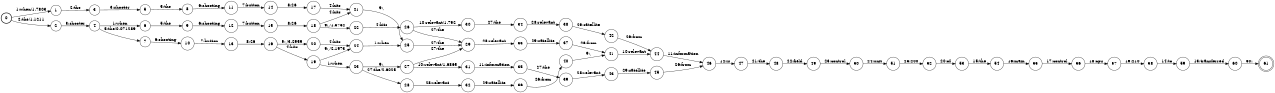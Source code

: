 digraph FST {
rankdir = LR;
size = "8.5,11";
label = "";
center = 1;
orientation = Portrait;
ranksep = "0.4";
nodesep = "0.25";
0 [label = "0", shape = circle, style = bold, fontsize = 14]
	0 -> 1 [label = "1:when/1.7803", fontsize = 14];
	0 -> 2 [label = "2:the/1.1211", fontsize = 14];
1 [label = "1", shape = circle, style = solid, fontsize = 14]
	1 -> 3 [label = "2:the", fontsize = 14];
2 [label = "2", shape = circle, style = solid, fontsize = 14]
	2 -> 4 [label = "3:shooter", fontsize = 14];
3 [label = "3", shape = circle, style = solid, fontsize = 14]
	3 -> 5 [label = "3:shooter", fontsize = 14];
4 [label = "4", shape = circle, style = solid, fontsize = 14]
	4 -> 6 [label = "1:when", fontsize = 14];
	4 -> 7 [label = "5:the/0.071289", fontsize = 14];
5 [label = "5", shape = circle, style = solid, fontsize = 14]
	5 -> 8 [label = "5:the", fontsize = 14];
6 [label = "6", shape = circle, style = solid, fontsize = 14]
	6 -> 9 [label = "5:the", fontsize = 14];
7 [label = "7", shape = circle, style = solid, fontsize = 14]
	7 -> 10 [label = "6:shooting", fontsize = 14];
8 [label = "8", shape = circle, style = solid, fontsize = 14]
	8 -> 11 [label = "6:shooting", fontsize = 14];
9 [label = "9", shape = circle, style = solid, fontsize = 14]
	9 -> 12 [label = "6:shooting", fontsize = 14];
10 [label = "10", shape = circle, style = solid, fontsize = 14]
	10 -> 13 [label = "7:button", fontsize = 14];
11 [label = "11", shape = circle, style = solid, fontsize = 14]
	11 -> 14 [label = "7:button", fontsize = 14];
12 [label = "12", shape = circle, style = solid, fontsize = 14]
	12 -> 15 [label = "7:button", fontsize = 14];
13 [label = "13", shape = circle, style = solid, fontsize = 14]
	13 -> 16 [label = "8:26", fontsize = 14];
14 [label = "14", shape = circle, style = solid, fontsize = 14]
	14 -> 17 [label = "8:26", fontsize = 14];
15 [label = "15", shape = circle, style = solid, fontsize = 14]
	15 -> 18 [label = "8:26", fontsize = 14];
16 [label = "16", shape = circle, style = solid, fontsize = 14]
	16 -> 19 [label = "4:hits", fontsize = 14];
	16 -> 20 [label = "9:,/3.2959", fontsize = 14];
17 [label = "17", shape = circle, style = solid, fontsize = 14]
	17 -> 21 [label = "4:hits", fontsize = 14];
18 [label = "18", shape = circle, style = solid, fontsize = 14]
	18 -> 21 [label = "4:hits", fontsize = 14];
	18 -> 22 [label = "9:,/1.5752", fontsize = 14];
19 [label = "19", shape = circle, style = solid, fontsize = 14]
	19 -> 23 [label = "1:when", fontsize = 14];
	19 -> 24 [label = "9:,/2.1973", fontsize = 14];
20 [label = "20", shape = circle, style = solid, fontsize = 14]
	20 -> 24 [label = "4:hits", fontsize = 14];
21 [label = "21", shape = circle, style = solid, fontsize = 14]
	21 -> 25 [label = "9:,", fontsize = 14];
22 [label = "22", shape = circle, style = solid, fontsize = 14]
	22 -> 26 [label = "4:hits", fontsize = 14];
23 [label = "23", shape = circle, style = solid, fontsize = 14]
	23 -> 28 [label = "27:the/2.6025", fontsize = 14];
	23 -> 27 [label = "9:,", fontsize = 14];
24 [label = "24", shape = circle, style = solid, fontsize = 14]
	24 -> 25 [label = "1:when", fontsize = 14];
25 [label = "25", shape = circle, style = solid, fontsize = 14]
	25 -> 29 [label = "27:the", fontsize = 14];
26 [label = "26", shape = circle, style = solid, fontsize = 14]
	26 -> 29 [label = "27:the", fontsize = 14];
	26 -> 30 [label = "10:relevant/1.792", fontsize = 14];
27 [label = "27", shape = circle, style = solid, fontsize = 14]
	27 -> 29 [label = "27:the", fontsize = 14];
	27 -> 31 [label = "10:relevant/1.6865", fontsize = 14];
28 [label = "28", shape = circle, style = solid, fontsize = 14]
	28 -> 32 [label = "28:relevant", fontsize = 14];
29 [label = "29", shape = circle, style = solid, fontsize = 14]
	29 -> 33 [label = "28:relevant", fontsize = 14];
30 [label = "30", shape = circle, style = solid, fontsize = 14]
	30 -> 34 [label = "27:the", fontsize = 14];
31 [label = "31", shape = circle, style = solid, fontsize = 14]
	31 -> 35 [label = "11:information", fontsize = 14];
32 [label = "32", shape = circle, style = solid, fontsize = 14]
	32 -> 36 [label = "29:satellite", fontsize = 14];
33 [label = "33", shape = circle, style = solid, fontsize = 14]
	33 -> 37 [label = "29:satellite", fontsize = 14];
34 [label = "34", shape = circle, style = solid, fontsize = 14]
	34 -> 38 [label = "28:relevant", fontsize = 14];
35 [label = "35", shape = circle, style = solid, fontsize = 14]
	35 -> 39 [label = "27:the", fontsize = 14];
36 [label = "36", shape = circle, style = solid, fontsize = 14]
	36 -> 40 [label = "26:from", fontsize = 14];
37 [label = "37", shape = circle, style = solid, fontsize = 14]
	37 -> 41 [label = "26:from", fontsize = 14];
38 [label = "38", shape = circle, style = solid, fontsize = 14]
	38 -> 42 [label = "29:satellite", fontsize = 14];
39 [label = "39", shape = circle, style = solid, fontsize = 14]
	39 -> 43 [label = "28:relevant", fontsize = 14];
40 [label = "40", shape = circle, style = solid, fontsize = 14]
	40 -> 41 [label = "9:,", fontsize = 14];
41 [label = "41", shape = circle, style = solid, fontsize = 14]
	41 -> 44 [label = "10:relevant", fontsize = 14];
42 [label = "42", shape = circle, style = solid, fontsize = 14]
	42 -> 44 [label = "26:from", fontsize = 14];
43 [label = "43", shape = circle, style = solid, fontsize = 14]
	43 -> 45 [label = "29:satellite", fontsize = 14];
44 [label = "44", shape = circle, style = solid, fontsize = 14]
	44 -> 46 [label = "11:information", fontsize = 14];
45 [label = "45", shape = circle, style = solid, fontsize = 14]
	45 -> 46 [label = "26:from", fontsize = 14];
46 [label = "46", shape = circle, style = solid, fontsize = 14]
	46 -> 47 [label = "12:is", fontsize = 14];
47 [label = "47", shape = circle, style = solid, fontsize = 14]
	47 -> 48 [label = "21:the", fontsize = 14];
48 [label = "48", shape = circle, style = solid, fontsize = 14]
	48 -> 49 [label = "22:field", fontsize = 14];
49 [label = "49", shape = circle, style = solid, fontsize = 14]
	49 -> 50 [label = "23:control", fontsize = 14];
50 [label = "50", shape = circle, style = solid, fontsize = 14]
	50 -> 51 [label = "24:unit", fontsize = 14];
51 [label = "51", shape = circle, style = solid, fontsize = 14]
	51 -> 52 [label = "25:200", fontsize = 14];
52 [label = "52", shape = circle, style = solid, fontsize = 14]
	52 -> 53 [label = "20:of", fontsize = 14];
53 [label = "53", shape = circle, style = solid, fontsize = 14]
	53 -> 54 [label = "15:the", fontsize = 14];
54 [label = "54", shape = circle, style = solid, fontsize = 14]
	54 -> 55 [label = "16:main", fontsize = 14];
55 [label = "55", shape = circle, style = solid, fontsize = 14]
	55 -> 56 [label = "17:control", fontsize = 14];
56 [label = "56", shape = circle, style = solid, fontsize = 14]
	56 -> 57 [label = "18:cpu", fontsize = 14];
57 [label = "57", shape = circle, style = solid, fontsize = 14]
	57 -> 58 [label = "19:210", fontsize = 14];
58 [label = "58", shape = circle, style = solid, fontsize = 14]
	58 -> 59 [label = "14:to", fontsize = 14];
59 [label = "59", shape = circle, style = solid, fontsize = 14]
	59 -> 60 [label = "13:transferred", fontsize = 14];
60 [label = "60", shape = circle, style = solid, fontsize = 14]
	60 -> 61 [label = "30:.", fontsize = 14];
61 [label = "61", shape = doublecircle, style = solid, fontsize = 14]
}
